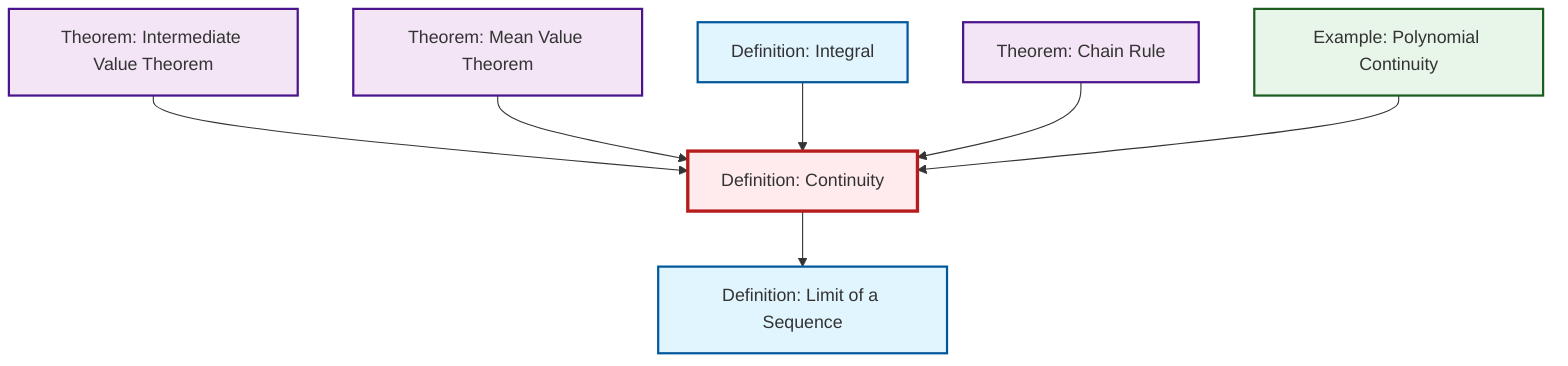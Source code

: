 graph TD
    classDef definition fill:#e1f5fe,stroke:#01579b,stroke-width:2px
    classDef theorem fill:#f3e5f5,stroke:#4a148c,stroke-width:2px
    classDef axiom fill:#fff3e0,stroke:#e65100,stroke-width:2px
    classDef example fill:#e8f5e9,stroke:#1b5e20,stroke-width:2px
    classDef current fill:#ffebee,stroke:#b71c1c,stroke-width:3px
    def-limit["Definition: Limit of a Sequence"]:::definition
    thm-intermediate-value["Theorem: Intermediate Value Theorem"]:::theorem
    thm-mean-value["Theorem: Mean Value Theorem"]:::theorem
    def-integral["Definition: Integral"]:::definition
    ex-polynomial-continuity["Example: Polynomial Continuity"]:::example
    thm-chain-rule["Theorem: Chain Rule"]:::theorem
    def-continuity["Definition: Continuity"]:::definition
    thm-intermediate-value --> def-continuity
    def-continuity --> def-limit
    thm-mean-value --> def-continuity
    def-integral --> def-continuity
    thm-chain-rule --> def-continuity
    ex-polynomial-continuity --> def-continuity
    class def-continuity current